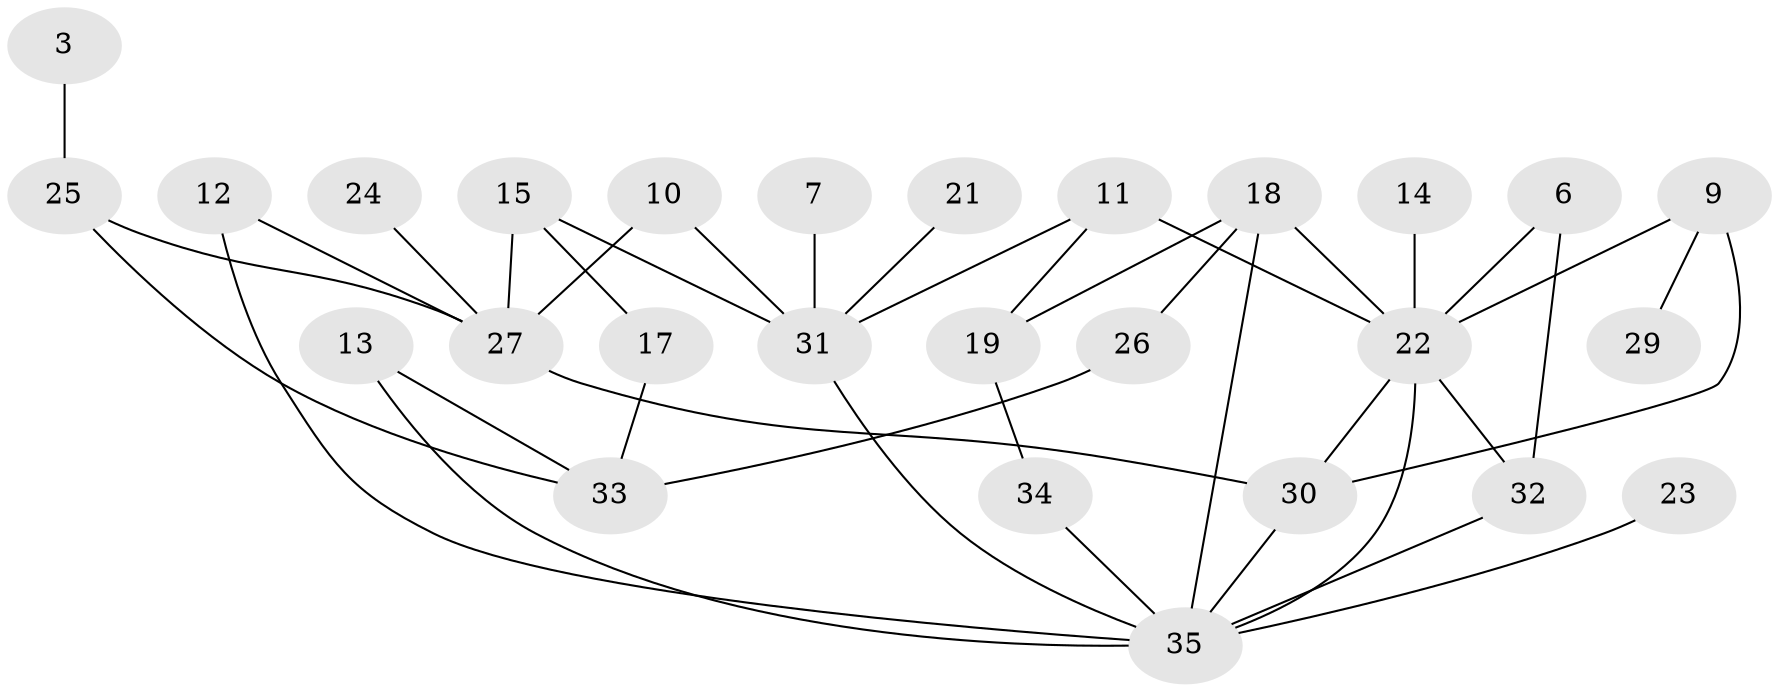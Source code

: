 // original degree distribution, {0: 0.1, 2: 0.32857142857142857, 3: 0.17142857142857143, 1: 0.22857142857142856, 5: 0.08571428571428572, 4: 0.08571428571428572}
// Generated by graph-tools (version 1.1) at 2025/25/03/09/25 03:25:17]
// undirected, 27 vertices, 40 edges
graph export_dot {
graph [start="1"]
  node [color=gray90,style=filled];
  3;
  6;
  7;
  9;
  10;
  11;
  12;
  13;
  14;
  15;
  17;
  18;
  19;
  21;
  22;
  23;
  24;
  25;
  26;
  27;
  29;
  30;
  31;
  32;
  33;
  34;
  35;
  3 -- 25 [weight=1.0];
  6 -- 22 [weight=1.0];
  6 -- 32 [weight=1.0];
  7 -- 31 [weight=1.0];
  9 -- 22 [weight=1.0];
  9 -- 29 [weight=1.0];
  9 -- 30 [weight=1.0];
  10 -- 27 [weight=1.0];
  10 -- 31 [weight=1.0];
  11 -- 19 [weight=1.0];
  11 -- 22 [weight=1.0];
  11 -- 31 [weight=1.0];
  12 -- 27 [weight=1.0];
  12 -- 35 [weight=1.0];
  13 -- 33 [weight=1.0];
  13 -- 35 [weight=1.0];
  14 -- 22 [weight=1.0];
  15 -- 17 [weight=1.0];
  15 -- 27 [weight=1.0];
  15 -- 31 [weight=2.0];
  17 -- 33 [weight=1.0];
  18 -- 19 [weight=1.0];
  18 -- 22 [weight=1.0];
  18 -- 26 [weight=1.0];
  18 -- 35 [weight=1.0];
  19 -- 34 [weight=1.0];
  21 -- 31 [weight=1.0];
  22 -- 30 [weight=1.0];
  22 -- 32 [weight=1.0];
  22 -- 35 [weight=1.0];
  23 -- 35 [weight=1.0];
  24 -- 27 [weight=1.0];
  25 -- 27 [weight=1.0];
  25 -- 33 [weight=1.0];
  26 -- 33 [weight=1.0];
  27 -- 30 [weight=1.0];
  30 -- 35 [weight=1.0];
  31 -- 35 [weight=1.0];
  32 -- 35 [weight=1.0];
  34 -- 35 [weight=1.0];
}
